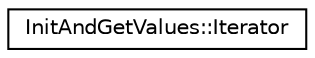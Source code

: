 digraph "Graphical Class Hierarchy"
{
 // LATEX_PDF_SIZE
  edge [fontname="Helvetica",fontsize="10",labelfontname="Helvetica",labelfontsize="10"];
  node [fontname="Helvetica",fontsize="10",shape=record];
  rankdir="LR";
  Node0 [label="InitAndGetValues::Iterator",height=0.2,width=0.4,color="black", fillcolor="white", style="filled",URL="$structoperations__research_1_1_init_and_get_values_1_1_iterator.html",tooltip=" "];
}
